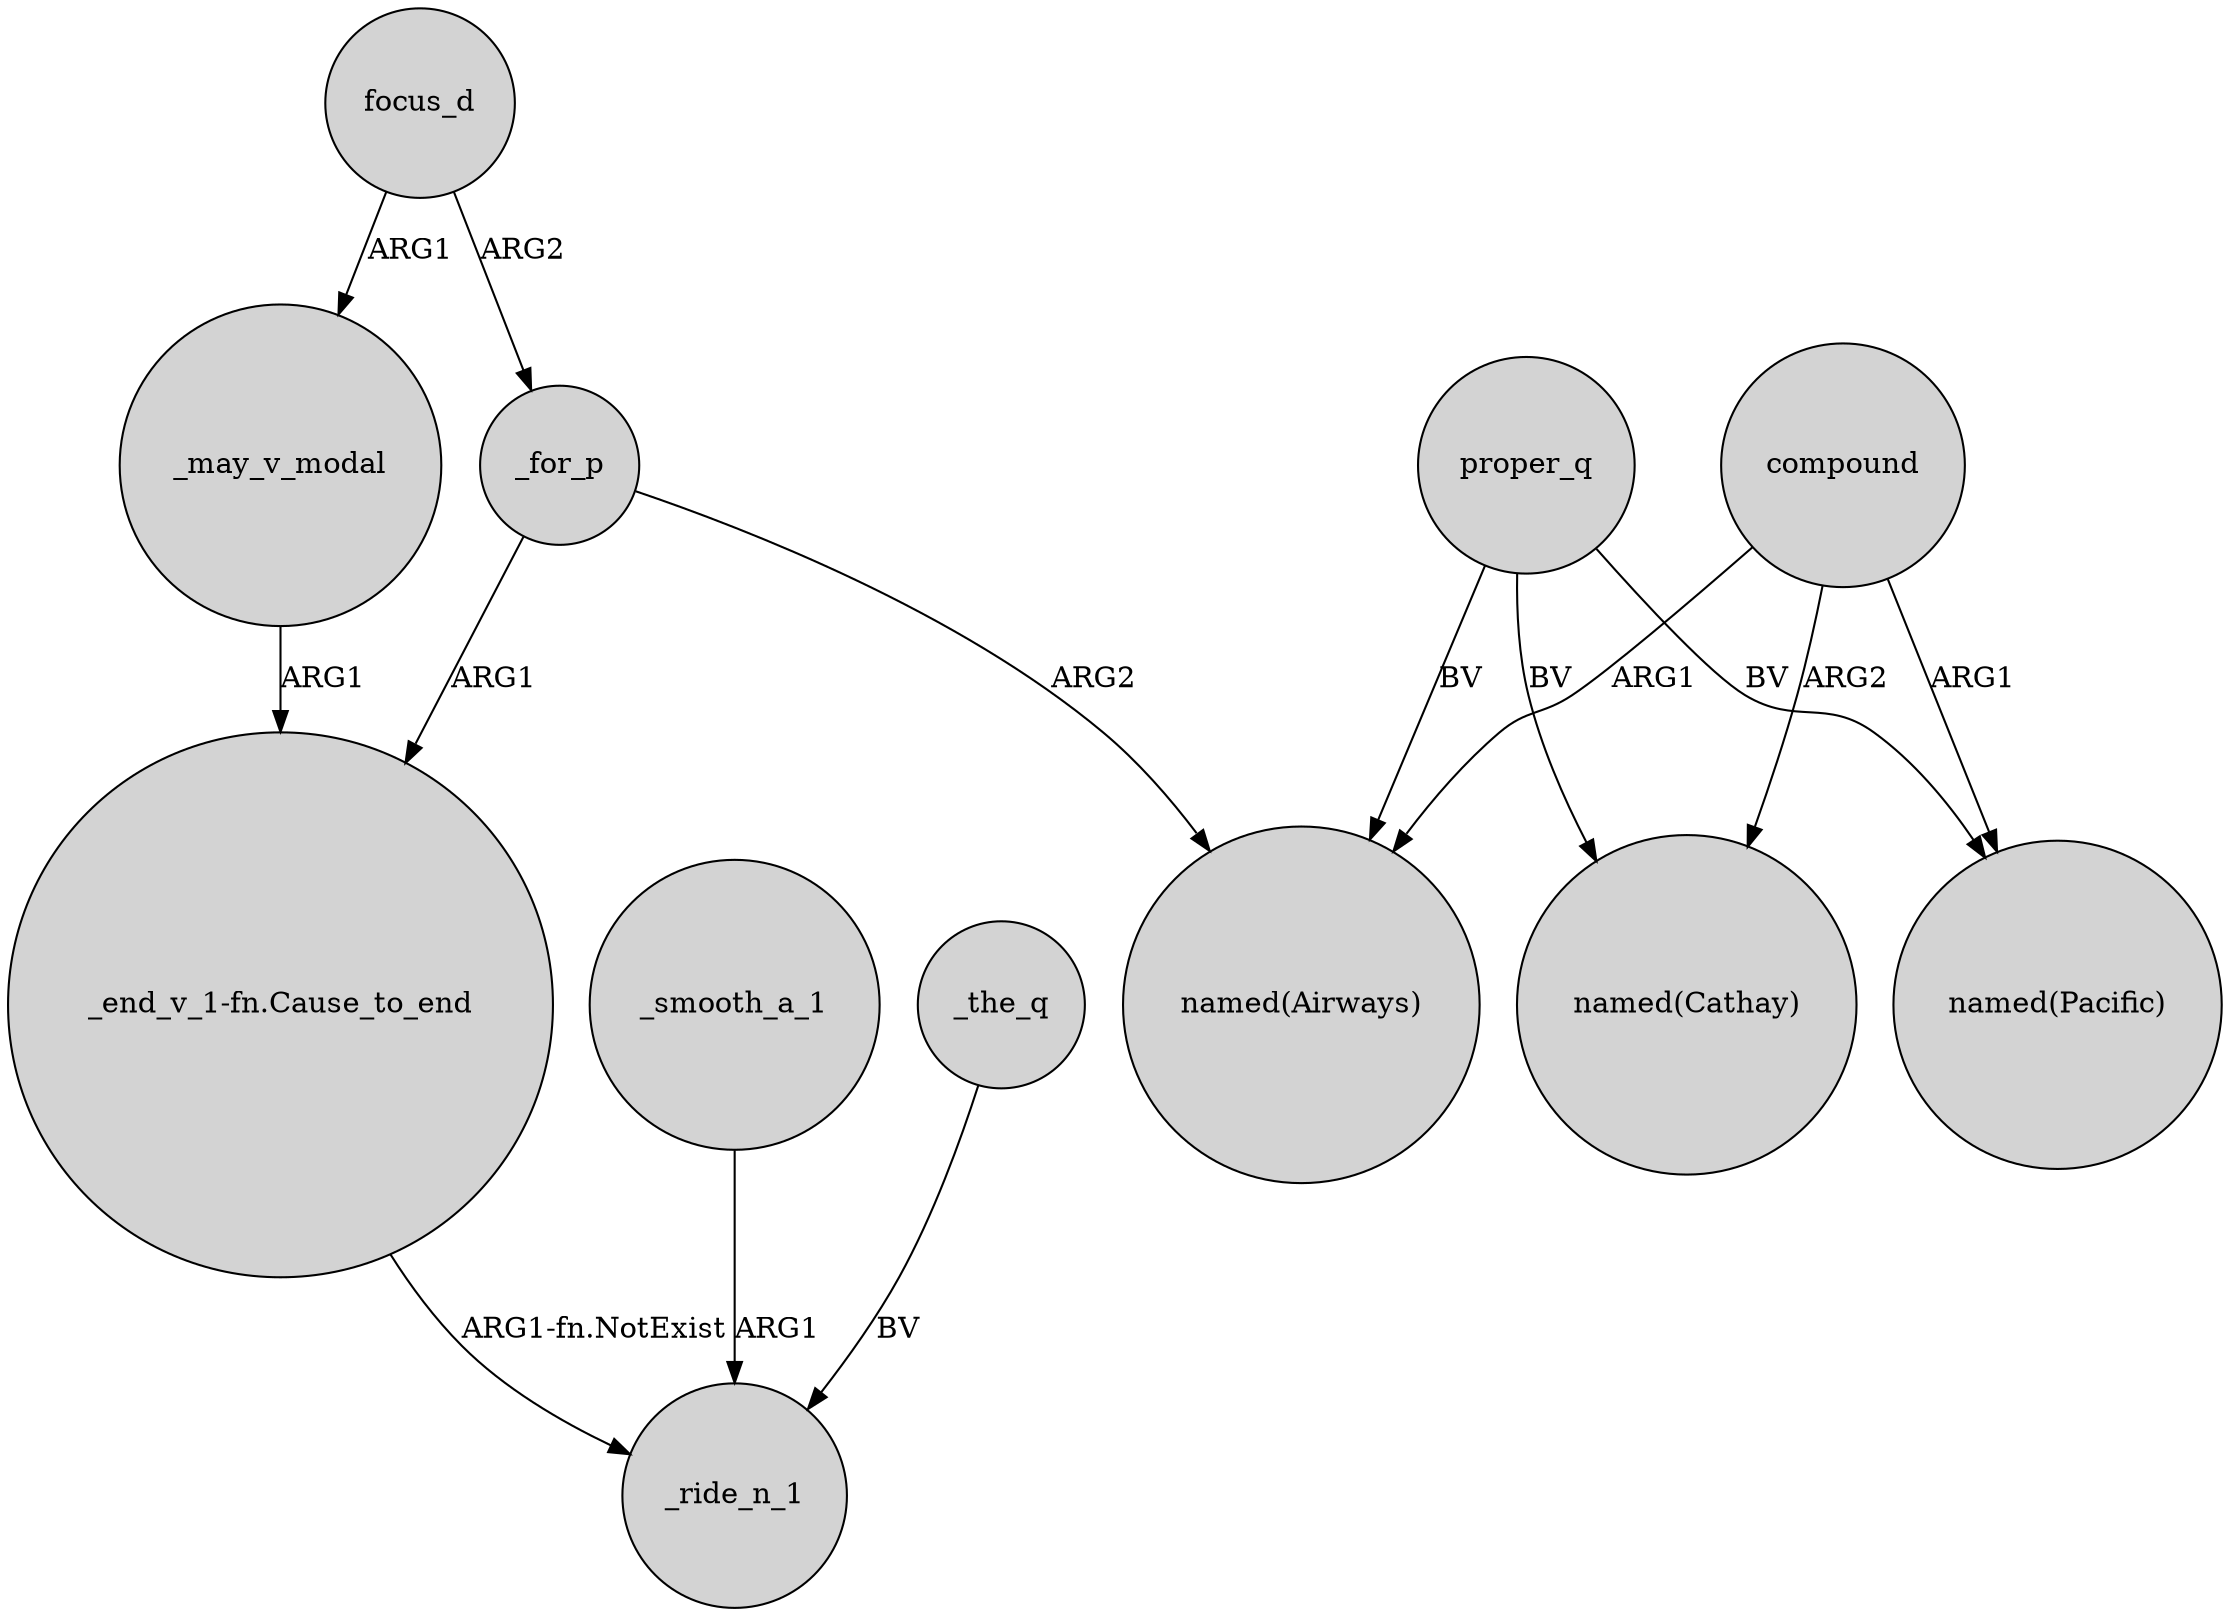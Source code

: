 digraph {
	node [shape=circle style=filled]
	_may_v_modal -> "_end_v_1-fn.Cause_to_end" [label=ARG1]
	_for_p -> "_end_v_1-fn.Cause_to_end" [label=ARG1]
	focus_d -> _may_v_modal [label=ARG1]
	"_end_v_1-fn.Cause_to_end" -> _ride_n_1 [label="ARG1-fn.NotExist"]
	proper_q -> "named(Cathay)" [label=BV]
	compound -> "named(Pacific)" [label=ARG1]
	focus_d -> _for_p [label=ARG2]
	proper_q -> "named(Airways)" [label=BV]
	proper_q -> "named(Pacific)" [label=BV]
	compound -> "named(Cathay)" [label=ARG2]
	_smooth_a_1 -> _ride_n_1 [label=ARG1]
	_for_p -> "named(Airways)" [label=ARG2]
	_the_q -> _ride_n_1 [label=BV]
	compound -> "named(Airways)" [label=ARG1]
}
